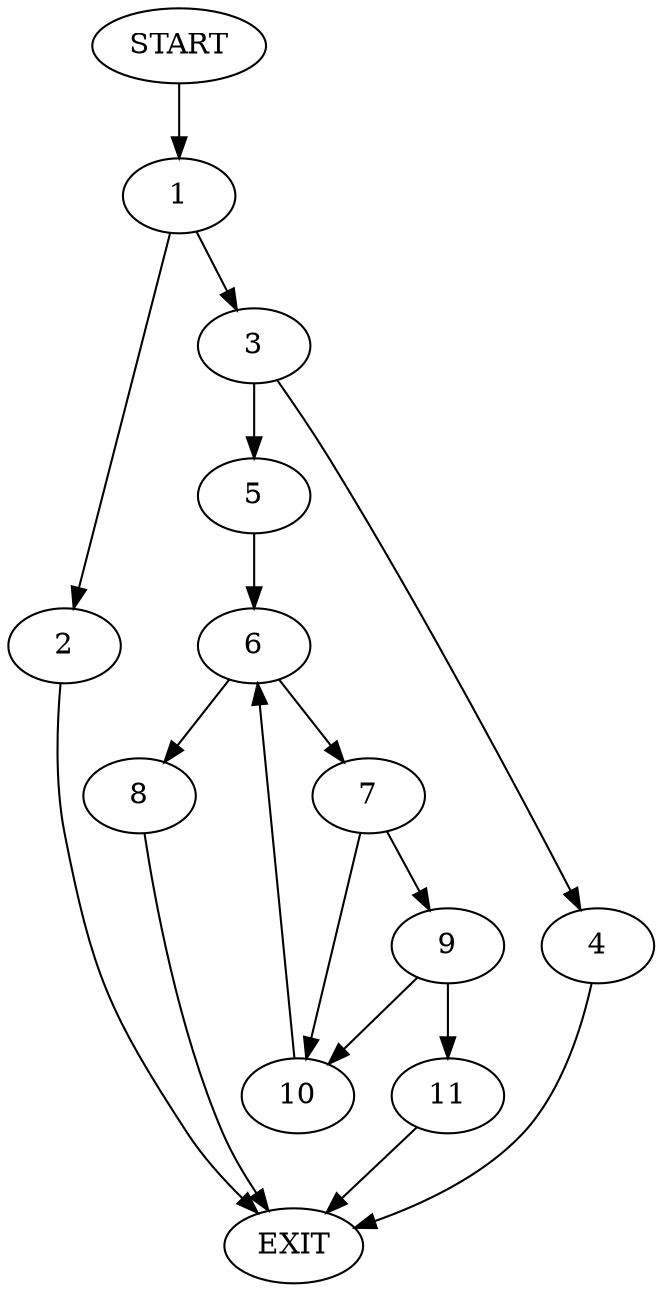 digraph {
0 [label="START"]
12 [label="EXIT"]
0 -> 1
1 -> 2
1 -> 3
3 -> 4
3 -> 5
2 -> 12
4 -> 12
5 -> 6
6 -> 7
6 -> 8
7 -> 9
7 -> 10
8 -> 12
10 -> 6
9 -> 11
9 -> 10
11 -> 12
}
